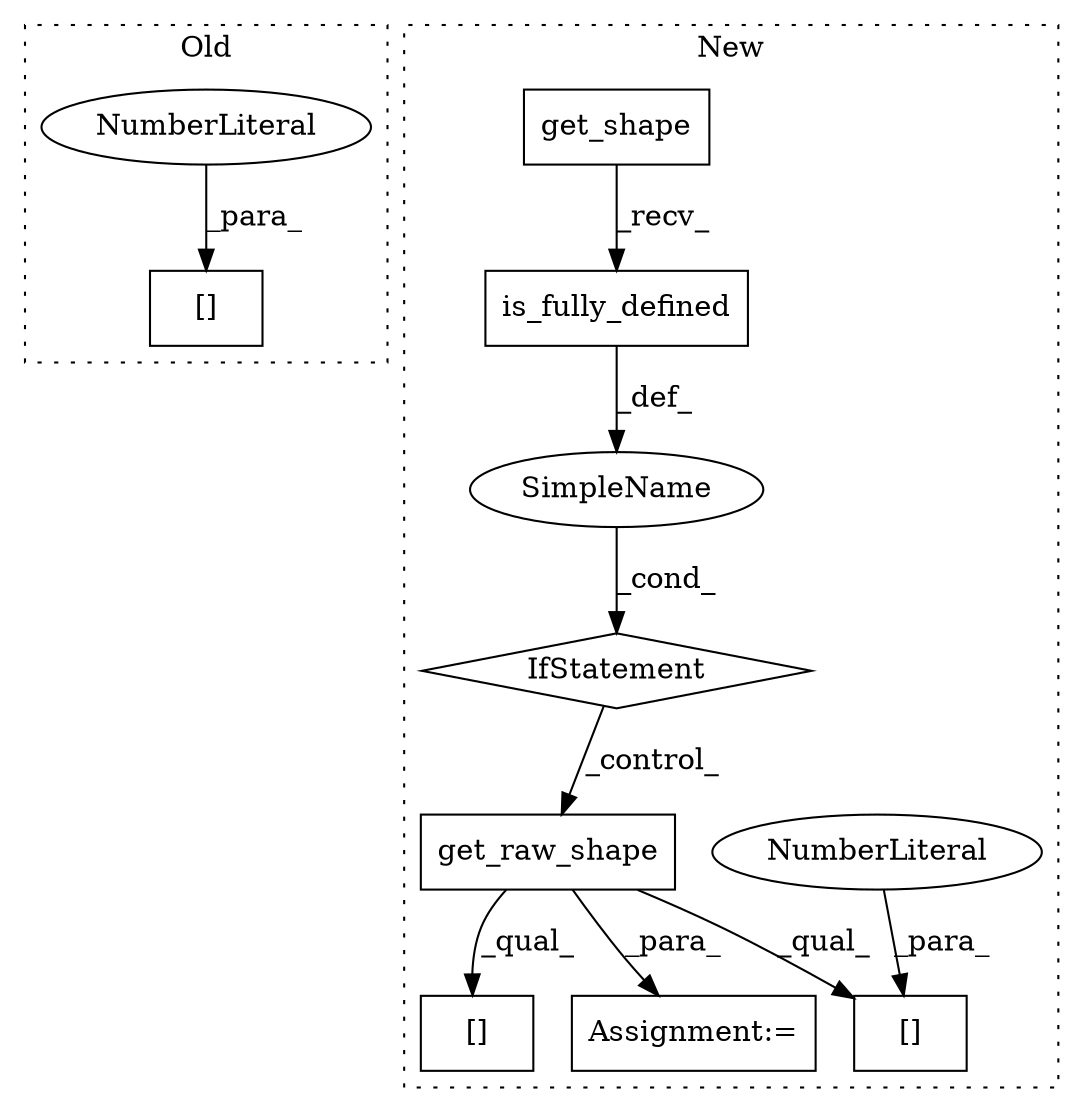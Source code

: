 digraph G {
subgraph cluster0 {
1 [label="[]" a="2" s="7864,7893" l="28,1" shape="box"];
5 [label="NumberLiteral" a="34" s="7892" l="1" shape="ellipse"];
label = "Old";
style="dotted";
}
subgraph cluster1 {
2 [label="get_raw_shape" a="32" s="7460" l="15" shape="box"];
3 [label="[]" a="2" s="8557,8566" l="8,1" shape="box"];
4 [label="NumberLiteral" a="34" s="8565" l="1" shape="ellipse"];
6 [label="IfStatement" a="25" s="7398,7437" l="4,2" shape="diamond"];
7 [label="SimpleName" a="42" s="" l="" shape="ellipse"];
8 [label="get_shape" a="32" s="7407" l="11" shape="box"];
9 [label="is_fully_defined" a="32" s="7419" l="18" shape="box"];
10 [label="[]" a="2" s="8534,8543" l="8,1" shape="box"];
11 [label="Assignment:=" a="7" s="8649" l="1" shape="box"];
label = "New";
style="dotted";
}
2 -> 11 [label="_para_"];
2 -> 3 [label="_qual_"];
2 -> 10 [label="_qual_"];
4 -> 3 [label="_para_"];
5 -> 1 [label="_para_"];
6 -> 2 [label="_control_"];
7 -> 6 [label="_cond_"];
8 -> 9 [label="_recv_"];
9 -> 7 [label="_def_"];
}